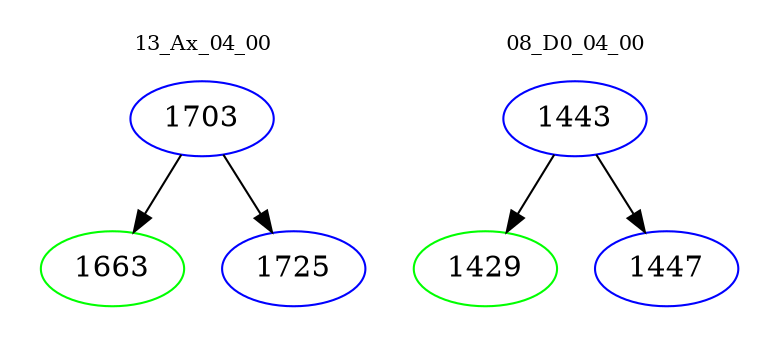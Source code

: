 digraph{
subgraph cluster_0 {
color = white
label = "13_Ax_04_00";
fontsize=10;
T0_1703 [label="1703", color="blue"]
T0_1703 -> T0_1663 [color="black"]
T0_1663 [label="1663", color="green"]
T0_1703 -> T0_1725 [color="black"]
T0_1725 [label="1725", color="blue"]
}
subgraph cluster_1 {
color = white
label = "08_D0_04_00";
fontsize=10;
T1_1443 [label="1443", color="blue"]
T1_1443 -> T1_1429 [color="black"]
T1_1429 [label="1429", color="green"]
T1_1443 -> T1_1447 [color="black"]
T1_1447 [label="1447", color="blue"]
}
}

